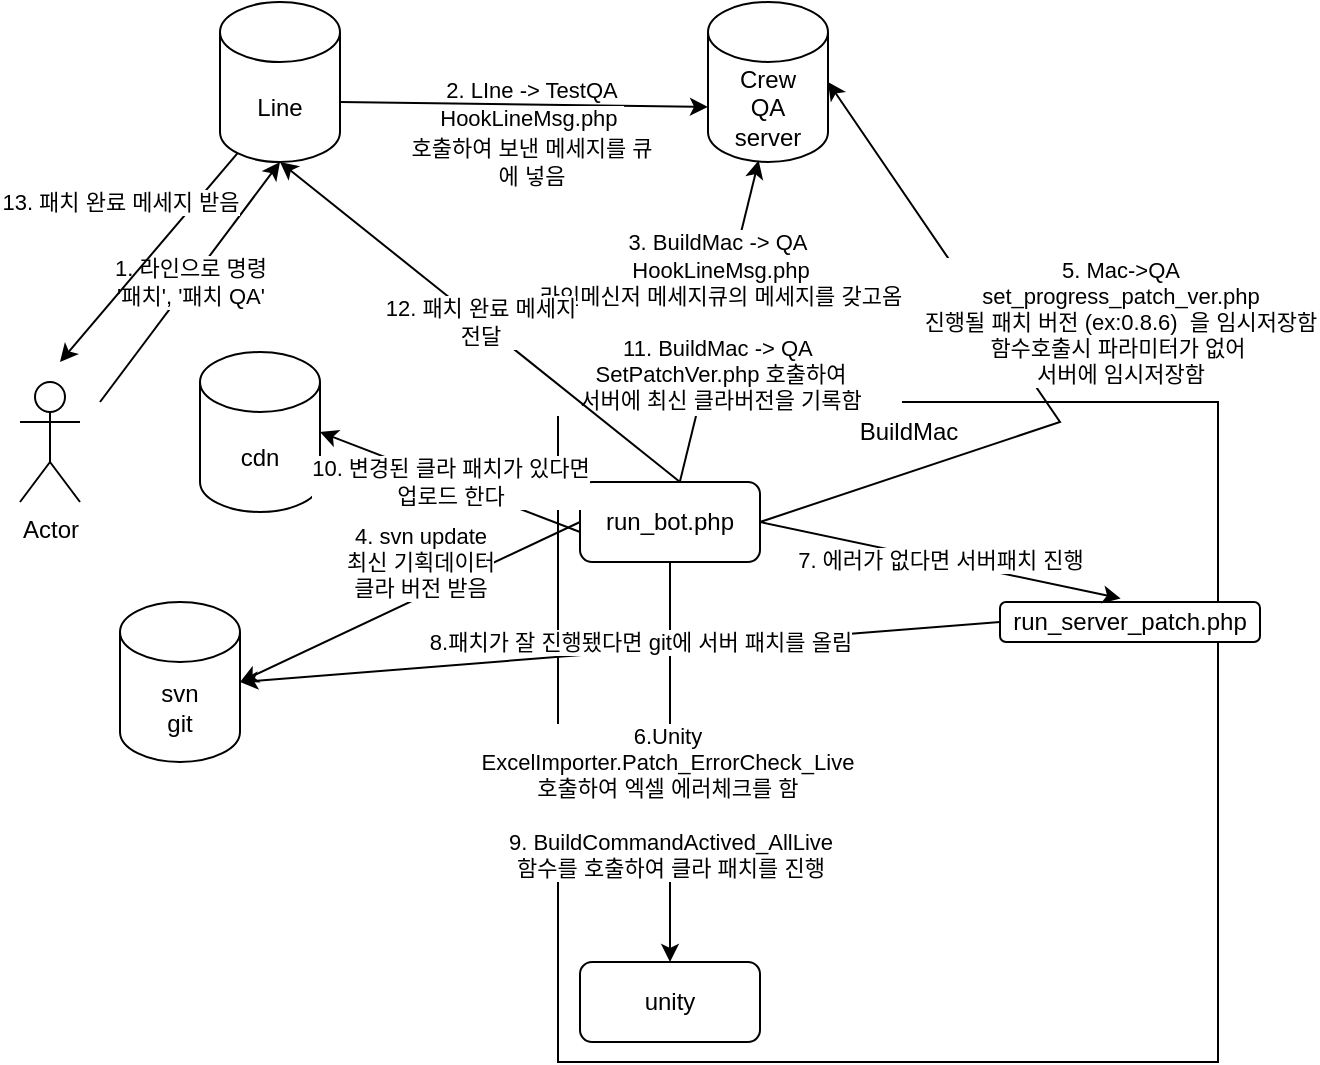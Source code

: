 <mxfile version="20.4.1" type="github">
  <diagram id="4QeOG2rI4LuTvgQ48RNG" name="페이지-1">
    <mxGraphModel dx="981" dy="624" grid="1" gridSize="10" guides="1" tooltips="1" connect="1" arrows="1" fold="1" page="1" pageScale="1" pageWidth="827" pageHeight="1169" math="0" shadow="0">
      <root>
        <mxCell id="0" />
        <mxCell id="1" parent="0" />
        <mxCell id="CxYH6p24iFgYfsxDQxph-15" value="" style="whiteSpace=wrap;html=1;aspect=fixed;" parent="1" vertex="1">
          <mxGeometry x="309" y="320" width="330" height="330" as="geometry" />
        </mxCell>
        <mxCell id="CxYH6p24iFgYfsxDQxph-2" value="Actor" style="shape=umlActor;verticalLabelPosition=bottom;verticalAlign=top;html=1;outlineConnect=0;" parent="1" vertex="1">
          <mxGeometry x="40" y="310" width="30" height="60" as="geometry" />
        </mxCell>
        <mxCell id="CxYH6p24iFgYfsxDQxph-4" value="Line" style="shape=cylinder3;whiteSpace=wrap;html=1;boundedLbl=1;backgroundOutline=1;size=15;" parent="1" vertex="1">
          <mxGeometry x="140" y="120" width="60" height="80" as="geometry" />
        </mxCell>
        <mxCell id="CxYH6p24iFgYfsxDQxph-5" value="Crew&lt;br&gt;QA&lt;br&gt;server" style="shape=cylinder3;whiteSpace=wrap;html=1;boundedLbl=1;backgroundOutline=1;size=15;" parent="1" vertex="1">
          <mxGeometry x="384" y="120" width="60" height="80" as="geometry" />
        </mxCell>
        <mxCell id="CxYH6p24iFgYfsxDQxph-6" value="1. 라인으로 명령&lt;br&gt;&#39;패치&#39;, &#39;패치 QA&#39;" style="endArrow=classic;html=1;rounded=0;entryX=0.5;entryY=1;entryDx=0;entryDy=0;entryPerimeter=0;" parent="1" target="CxYH6p24iFgYfsxDQxph-4" edge="1">
          <mxGeometry width="50" height="50" relative="1" as="geometry">
            <mxPoint x="80" y="320" as="sourcePoint" />
            <mxPoint x="130" y="270" as="targetPoint" />
          </mxGeometry>
        </mxCell>
        <mxCell id="CxYH6p24iFgYfsxDQxph-8" value="" style="endArrow=classic;html=1;rounded=0;exitX=0.5;exitY=1;exitDx=0;exitDy=0;exitPerimeter=0;entryX=0;entryY=0;entryDx=0;entryDy=52.5;entryPerimeter=0;" parent="1" target="CxYH6p24iFgYfsxDQxph-5" edge="1">
          <mxGeometry width="50" height="50" relative="1" as="geometry">
            <mxPoint x="200" y="170" as="sourcePoint" />
            <mxPoint x="370" y="190" as="targetPoint" />
          </mxGeometry>
        </mxCell>
        <mxCell id="CxYH6p24iFgYfsxDQxph-10" value="&lt;div style=&quot;text-align: center;&quot;&gt;&lt;span style=&quot;font-size: 11px; background-color: rgb(255, 255, 255);&quot;&gt;2. LIne -&amp;gt; TestQA&lt;/span&gt;&lt;/div&gt;&lt;div style=&quot;text-align: center;&quot;&gt;&lt;span style=&quot;font-size: 11px; background-color: rgb(255, 255, 255);&quot;&gt;HookLineMsg.php&amp;nbsp;&lt;/span&gt;&lt;/div&gt;&lt;div style=&quot;text-align: center;&quot;&gt;&lt;span style=&quot;font-size: 11px; background-color: rgb(255, 255, 255);&quot;&gt;호출하여 보낸 메세지를 큐에 넣음&lt;/span&gt;&lt;/div&gt;" style="text;whiteSpace=wrap;html=1;" parent="1" vertex="1">
          <mxGeometry x="230" y="150" width="130" height="70" as="geometry" />
        </mxCell>
        <mxCell id="CxYH6p24iFgYfsxDQxph-12" value="3. BuildMac -&amp;gt; QA&amp;nbsp;&lt;br&gt;HookLineMsg.php&lt;br&gt;라인메신저 메세지큐의 메세지를 갖고옴&lt;br&gt;&lt;br&gt;11. BuildMac -&amp;gt; QA&amp;nbsp;&lt;br&gt;SetPatchVer.php 호출하여&lt;br&gt;서버에 최신 클라버전을 기록함" style="endArrow=classic;html=1;rounded=0;entryX=0.422;entryY=0.991;entryDx=0;entryDy=0;entryPerimeter=0;" parent="1" source="CxYH6p24iFgYfsxDQxph-17" target="CxYH6p24iFgYfsxDQxph-5" edge="1">
          <mxGeometry width="50" height="50" relative="1" as="geometry">
            <mxPoint x="362" y="330" as="sourcePoint" />
            <mxPoint x="370" y="270" as="targetPoint" />
          </mxGeometry>
        </mxCell>
        <mxCell id="CxYH6p24iFgYfsxDQxph-17" value="run_bot.php" style="rounded=1;whiteSpace=wrap;html=1;" parent="1" vertex="1">
          <mxGeometry x="320" y="360" width="90" height="40" as="geometry" />
        </mxCell>
        <mxCell id="CxYH6p24iFgYfsxDQxph-19" value="unity" style="rounded=1;whiteSpace=wrap;html=1;" parent="1" vertex="1">
          <mxGeometry x="320" y="600" width="90" height="40" as="geometry" />
        </mxCell>
        <mxCell id="CxYH6p24iFgYfsxDQxph-20" value="BuildMac" style="text;html=1;resizable=0;autosize=1;align=center;verticalAlign=middle;points=[];fillColor=none;strokeColor=none;rounded=0;" parent="1" vertex="1">
          <mxGeometry x="449" y="320" width="70" height="30" as="geometry" />
        </mxCell>
        <mxCell id="CxYH6p24iFgYfsxDQxph-25" value="5. Mac-&amp;gt;QA&lt;br&gt;set_progress_patch_ver.php&lt;br&gt;진행될 패치 버전 (ex:0.8.6)&amp;nbsp; 을 임시저장함&lt;br&gt;함수호출시 파라미터가 없어&amp;nbsp;&lt;br&gt;서버에 임시저장함" style="endArrow=classic;html=1;rounded=0;entryX=1;entryY=0.5;entryDx=0;entryDy=0;entryPerimeter=0;" parent="1" target="CxYH6p24iFgYfsxDQxph-5" edge="1">
          <mxGeometry x="0.003" y="-53" width="50" height="50" relative="1" as="geometry">
            <mxPoint x="410" y="380" as="sourcePoint" />
            <mxPoint x="460" y="330" as="targetPoint" />
            <Array as="points">
              <mxPoint x="560" y="330" />
            </Array>
            <mxPoint as="offset" />
          </mxGeometry>
        </mxCell>
        <mxCell id="CxYH6p24iFgYfsxDQxph-26" value="6.Unity&amp;nbsp;&lt;br&gt;ExcelImporter.Patch_ErrorCheck_Live&amp;nbsp;&lt;br&gt;호출하여 엑셀 에러체크를 함&amp;nbsp;&lt;br&gt;&lt;br&gt;9.&amp;nbsp;BuildCommandActived_AllLive&lt;br&gt;함수를 호출하여 클라 패치를 진행" style="endArrow=classic;html=1;rounded=0;entryX=0.5;entryY=0;entryDx=0;entryDy=0;exitX=0.5;exitY=1;exitDx=0;exitDy=0;" parent="1" source="CxYH6p24iFgYfsxDQxph-17" target="CxYH6p24iFgYfsxDQxph-19" edge="1">
          <mxGeometry x="0.2" width="50" height="50" relative="1" as="geometry">
            <mxPoint x="320" y="400" as="sourcePoint" />
            <mxPoint x="370" y="350" as="targetPoint" />
            <mxPoint as="offset" />
          </mxGeometry>
        </mxCell>
        <mxCell id="CxYH6p24iFgYfsxDQxph-28" value="svn&lt;br&gt;git" style="shape=cylinder3;whiteSpace=wrap;html=1;boundedLbl=1;backgroundOutline=1;size=15;" parent="1" vertex="1">
          <mxGeometry x="90" y="420" width="60" height="80" as="geometry" />
        </mxCell>
        <mxCell id="CxYH6p24iFgYfsxDQxph-29" value="4. svn update&lt;br&gt;최신 기획데이터&lt;br&gt;클라 버전 받음" style="endArrow=classic;html=1;rounded=0;exitX=0;exitY=0.5;exitDx=0;exitDy=0;entryX=1;entryY=0.5;entryDx=0;entryDy=0;entryPerimeter=0;" parent="1" source="CxYH6p24iFgYfsxDQxph-17" target="CxYH6p24iFgYfsxDQxph-28" edge="1">
          <mxGeometry x="-0.139" y="-16" width="50" height="50" relative="1" as="geometry">
            <mxPoint x="320" y="400" as="sourcePoint" />
            <mxPoint x="370" y="350" as="targetPoint" />
            <mxPoint as="offset" />
          </mxGeometry>
        </mxCell>
        <mxCell id="CxYH6p24iFgYfsxDQxph-30" value="run_server_patch.php" style="rounded=1;whiteSpace=wrap;html=1;" parent="1" vertex="1">
          <mxGeometry x="530" y="420" width="130" height="20" as="geometry" />
        </mxCell>
        <mxCell id="CxYH6p24iFgYfsxDQxph-31" value="7. 에러가 없다면 서버패치 진행" style="endArrow=classic;html=1;rounded=0;entryX=0.464;entryY=-0.09;entryDx=0;entryDy=0;exitX=1;exitY=0.5;exitDx=0;exitDy=0;entryPerimeter=0;" parent="1" source="CxYH6p24iFgYfsxDQxph-17" target="CxYH6p24iFgYfsxDQxph-30" edge="1">
          <mxGeometry width="50" height="50" relative="1" as="geometry">
            <mxPoint x="410" y="570" as="sourcePoint" />
            <mxPoint x="460" y="520" as="targetPoint" />
          </mxGeometry>
        </mxCell>
        <mxCell id="CxYH6p24iFgYfsxDQxph-32" value="8.패치가 잘 진행됐다면 git에 서버 패치를 올림" style="endArrow=classic;html=1;rounded=0;exitX=0;exitY=0.5;exitDx=0;exitDy=0;" parent="1" source="CxYH6p24iFgYfsxDQxph-30" edge="1">
          <mxGeometry x="-0.054" y="-4" width="50" height="50" relative="1" as="geometry">
            <mxPoint x="320" y="500" as="sourcePoint" />
            <mxPoint x="150" y="460" as="targetPoint" />
            <mxPoint as="offset" />
          </mxGeometry>
        </mxCell>
        <mxCell id="CxYH6p24iFgYfsxDQxph-35" value="cdn" style="shape=cylinder3;whiteSpace=wrap;html=1;boundedLbl=1;backgroundOutline=1;size=15;" parent="1" vertex="1">
          <mxGeometry x="130" y="295" width="60" height="80" as="geometry" />
        </mxCell>
        <mxCell id="CxYH6p24iFgYfsxDQxph-36" value="10. 변경된 클라 패치가 있다면&lt;br&gt;업로드 한다" style="endArrow=classic;html=1;rounded=0;entryX=1;entryY=0.5;entryDx=0;entryDy=0;exitX=0.5;exitY=1;exitDx=0;exitDy=0;entryPerimeter=0;" parent="1" target="CxYH6p24iFgYfsxDQxph-35" edge="1">
          <mxGeometry width="50" height="50" relative="1" as="geometry">
            <mxPoint x="320" y="385" as="sourcePoint" />
            <mxPoint x="320" y="585" as="targetPoint" />
          </mxGeometry>
        </mxCell>
        <mxCell id="Px6YXrKdvqHEFvbNOVaa-1" value="12. 패치 완료 메세지&lt;br&gt;전달" style="endArrow=classic;html=1;rounded=0;" edge="1" parent="1">
          <mxGeometry width="50" height="50" relative="1" as="geometry">
            <mxPoint x="370" y="360" as="sourcePoint" />
            <mxPoint x="170" y="200" as="targetPoint" />
          </mxGeometry>
        </mxCell>
        <mxCell id="Px6YXrKdvqHEFvbNOVaa-2" value="13. 패치 완료 메세지 받음" style="endArrow=classic;html=1;rounded=0;exitX=0.145;exitY=1;exitDx=0;exitDy=-4.35;exitPerimeter=0;" edge="1" parent="1" source="CxYH6p24iFgYfsxDQxph-4">
          <mxGeometry x="-0.174" y="-29" width="50" height="50" relative="1" as="geometry">
            <mxPoint x="310" y="350" as="sourcePoint" />
            <mxPoint x="60" y="300" as="targetPoint" />
            <mxPoint as="offset" />
          </mxGeometry>
        </mxCell>
      </root>
    </mxGraphModel>
  </diagram>
</mxfile>
